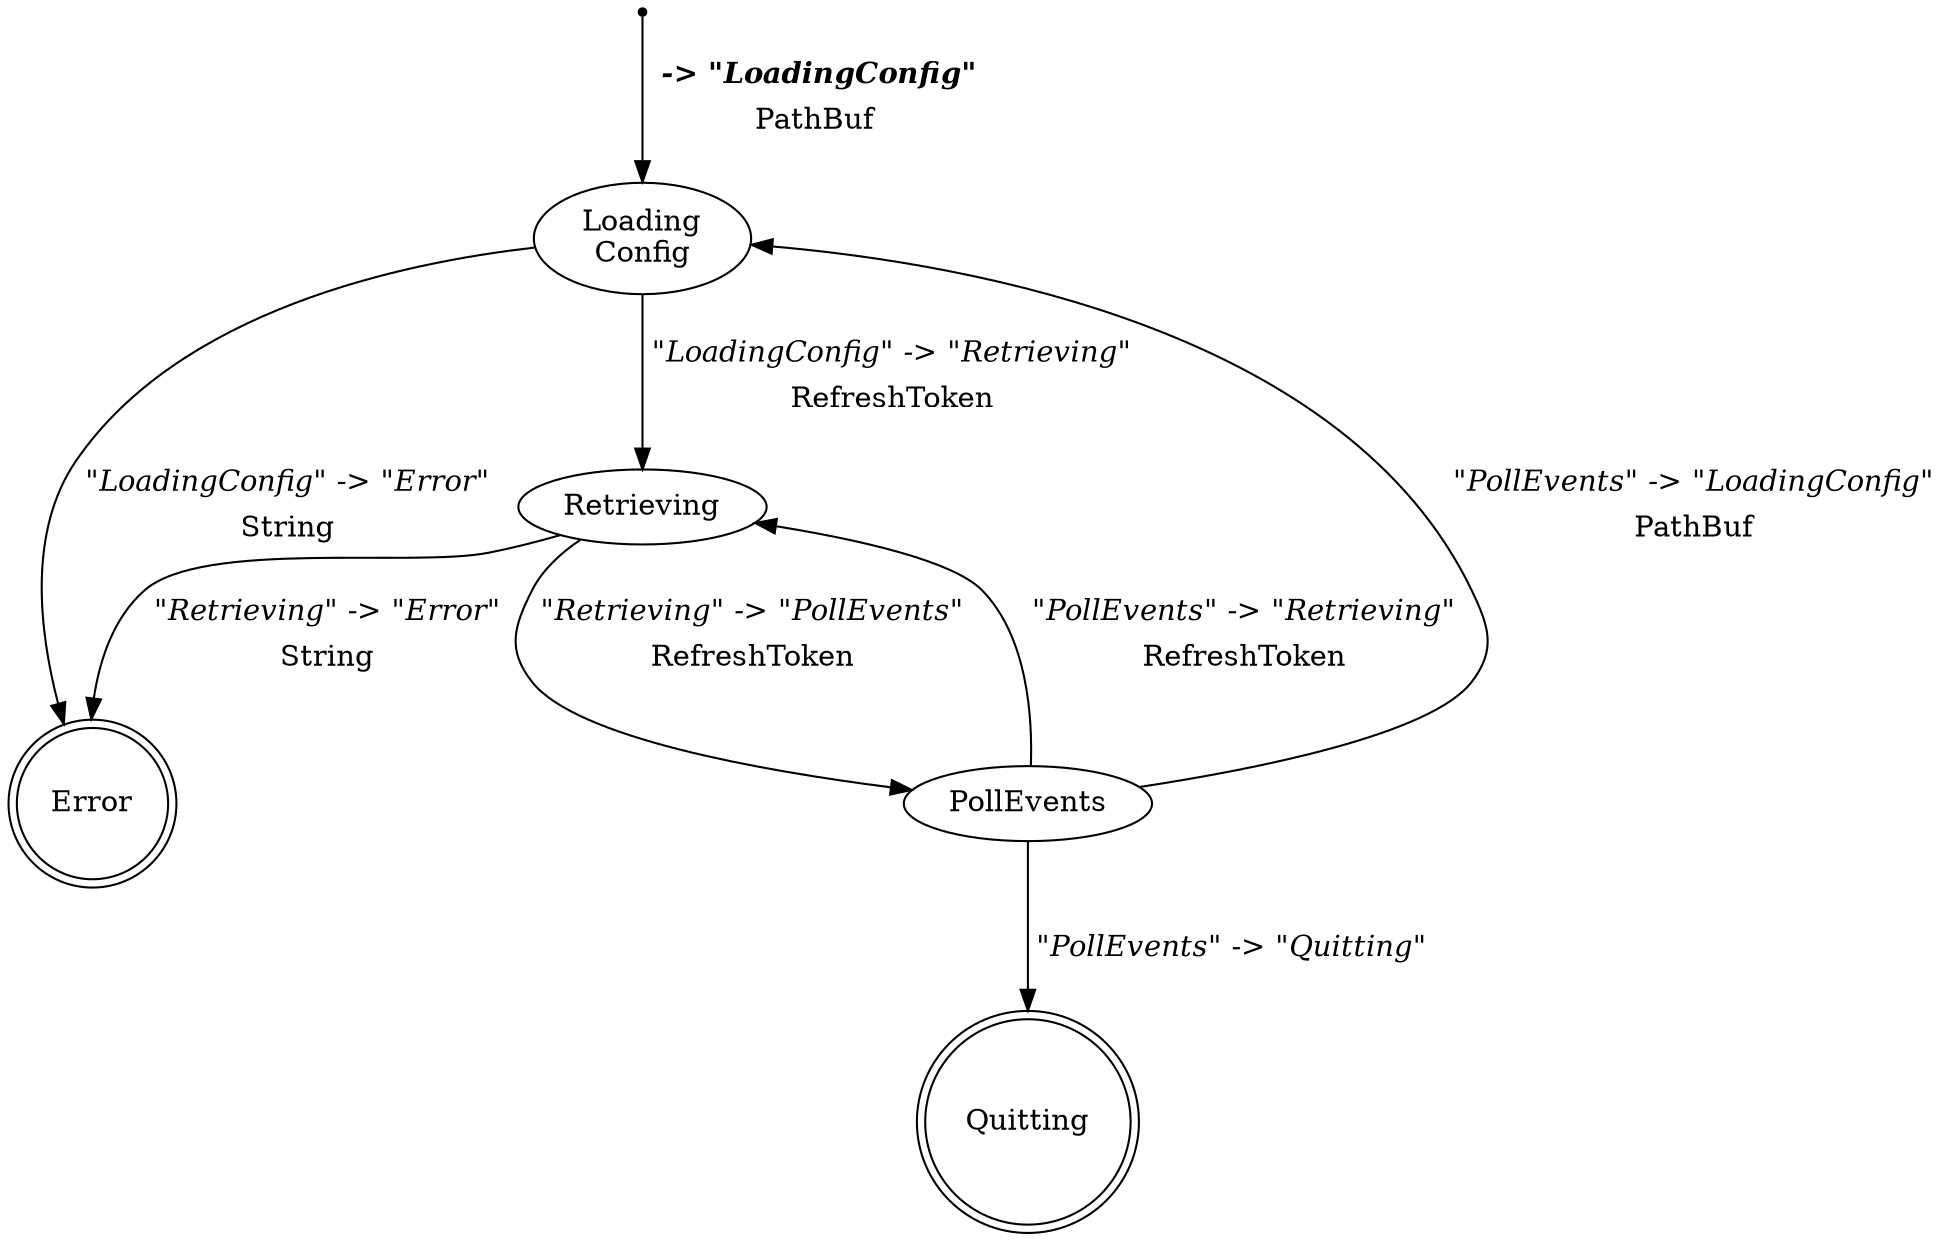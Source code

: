 digraph example_stm {
    Error[label="Error"][shape="doublecircle"];
    LoadingConfig[label="Loading\nConfig"][shape="ellipse"];
    PollEvents[label="PollEvents"][shape="ellipse"];
    Quitting[label="Quitting"][shape="doublecircle"];
    Retrieving[label="Retrieving"][shape="ellipse"];
    _start[label="_start"][shape="point"];
    _start -> LoadingConfig[label=<<TABLE BORDER="0"><TR><TD><B><I> -&gt; "LoadingConfig"</I></B></TD></TR><TR><TD>PathBuf</TD></TR></TABLE>>];
    PollEvents -> LoadingConfig[label=<<TABLE BORDER="0"><TR><TD><I>"PollEvents" -&gt; "LoadingConfig"</I></TD></TR><TR><TD>PathBuf</TD></TR></TABLE>>];
    LoadingConfig -> Retrieving[label=<<TABLE BORDER="0"><TR><TD><I>"LoadingConfig" -&gt; "Retrieving"</I></TD></TR><TR><TD>RefreshToken</TD></TR></TABLE>>];
    PollEvents -> Retrieving[label=<<TABLE BORDER="0"><TR><TD><I>"PollEvents" -&gt; "Retrieving"</I></TD></TR><TR><TD>RefreshToken</TD></TR></TABLE>>];
    Retrieving -> PollEvents[label=<<TABLE BORDER="0"><TR><TD><I>"Retrieving" -&gt; "PollEvents"</I></TD></TR><TR><TD>RefreshToken</TD></TR></TABLE>>];
    PollEvents -> Quitting[label=<<TABLE BORDER="0"><TR><TD><I>"PollEvents" -&gt; "Quitting"</I></TD></TR></TABLE>>];
    LoadingConfig -> Error[label=<<TABLE BORDER="0"><TR><TD><I>"LoadingConfig" -&gt; "Error"</I></TD></TR><TR><TD>String</TD></TR></TABLE>>];
    Retrieving -> Error[label=<<TABLE BORDER="0"><TR><TD><I>"Retrieving" -&gt; "Error"</I></TD></TR><TR><TD>String</TD></TR></TABLE>>];
}
